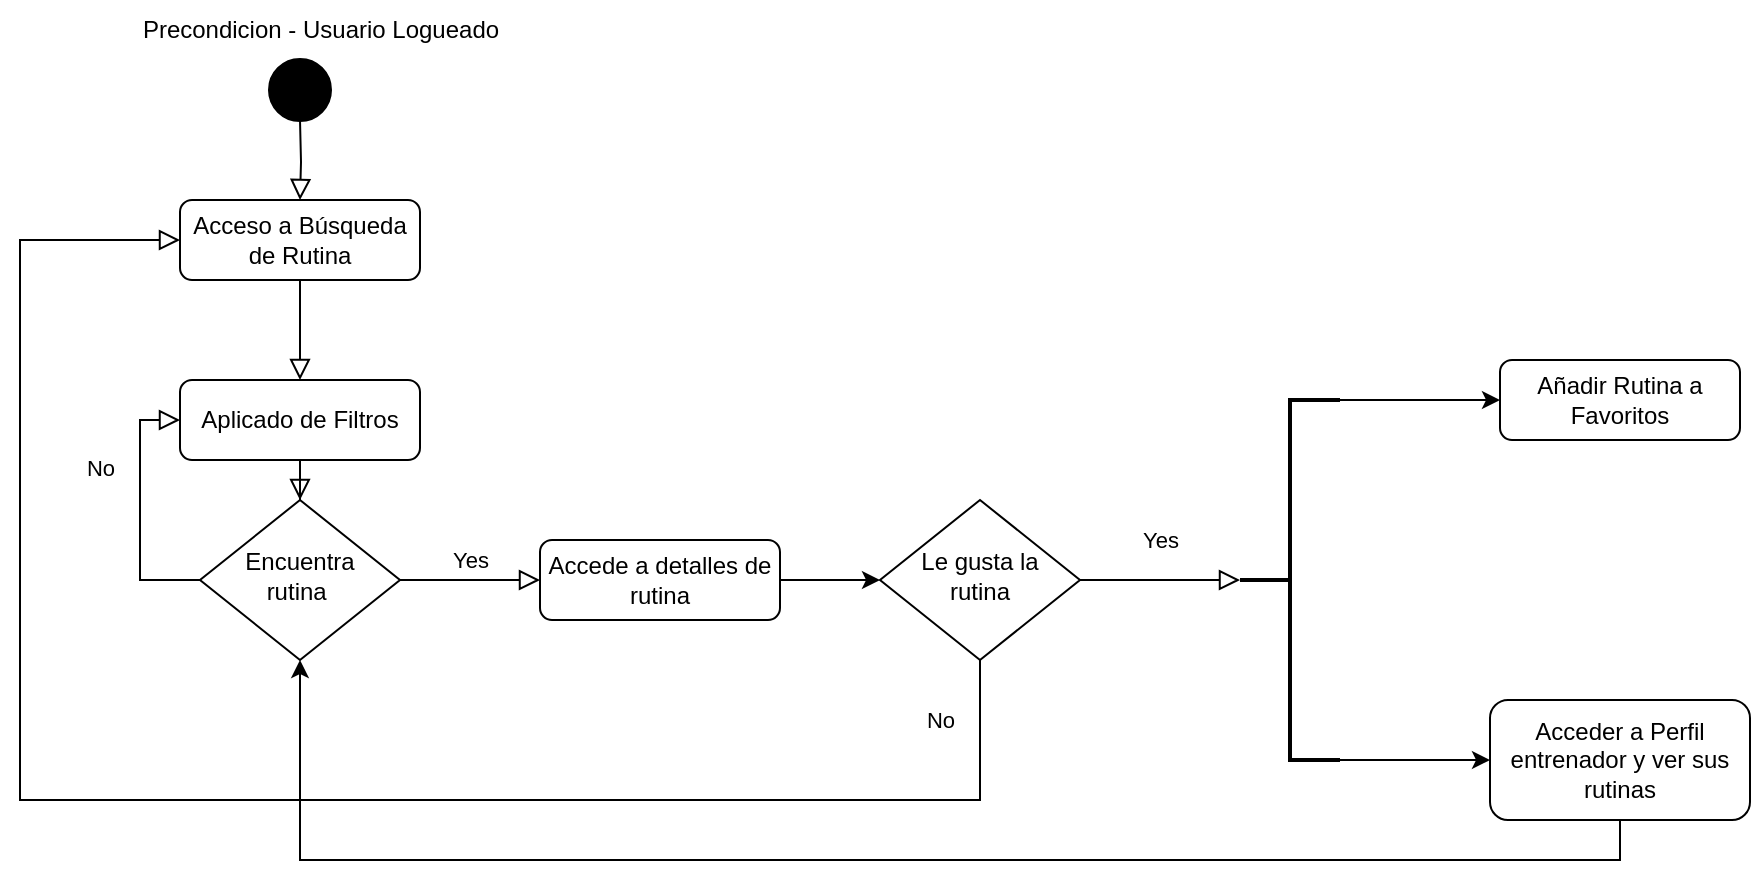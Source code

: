 <mxfile version="21.3.2" type="device">
  <diagram id="C5RBs43oDa-KdzZeNtuy" name="Page-1">
    <mxGraphModel dx="1050" dy="483" grid="1" gridSize="10" guides="1" tooltips="1" connect="1" arrows="1" fold="1" page="1" pageScale="1" pageWidth="827" pageHeight="1169" math="0" shadow="0">
      <root>
        <mxCell id="WIyWlLk6GJQsqaUBKTNV-0" />
        <mxCell id="WIyWlLk6GJQsqaUBKTNV-1" parent="WIyWlLk6GJQsqaUBKTNV-0" />
        <mxCell id="X9kCkBzbnUilG4fOqknC-0" value="" style="rounded=0;html=1;jettySize=auto;orthogonalLoop=1;fontSize=11;endArrow=block;endFill=0;endSize=8;strokeWidth=1;shadow=0;labelBackgroundColor=none;edgeStyle=orthogonalEdgeStyle;entryX=0.5;entryY=0;entryDx=0;entryDy=0;" edge="1" parent="WIyWlLk6GJQsqaUBKTNV-1" target="X9kCkBzbnUilG4fOqknC-1">
          <mxGeometry relative="1" as="geometry">
            <mxPoint x="170" y="100" as="sourcePoint" />
            <mxPoint x="170" y="160" as="targetPoint" />
          </mxGeometry>
        </mxCell>
        <mxCell id="X9kCkBzbnUilG4fOqknC-1" value="Acceso a Búsqueda de Rutina" style="rounded=1;whiteSpace=wrap;html=1;fontSize=12;glass=0;strokeWidth=1;shadow=0;" vertex="1" parent="WIyWlLk6GJQsqaUBKTNV-1">
          <mxGeometry x="110" y="140" width="120" height="40" as="geometry" />
        </mxCell>
        <mxCell id="X9kCkBzbnUilG4fOqknC-2" value="No" style="rounded=0;html=1;jettySize=auto;orthogonalLoop=1;fontSize=11;endArrow=block;endFill=0;endSize=8;strokeWidth=1;shadow=0;labelBackgroundColor=none;edgeStyle=orthogonalEdgeStyle;entryX=0;entryY=0.5;entryDx=0;entryDy=0;" edge="1" parent="WIyWlLk6GJQsqaUBKTNV-1" source="X9kCkBzbnUilG4fOqknC-10" target="X9kCkBzbnUilG4fOqknC-13">
          <mxGeometry x="0.333" y="20" relative="1" as="geometry">
            <mxPoint as="offset" />
            <Array as="points">
              <mxPoint x="90" y="330" />
              <mxPoint x="90" y="250" />
            </Array>
          </mxGeometry>
        </mxCell>
        <mxCell id="X9kCkBzbnUilG4fOqknC-3" value="Yes" style="edgeStyle=orthogonalEdgeStyle;rounded=0;html=1;jettySize=auto;orthogonalLoop=1;fontSize=11;endArrow=block;endFill=0;endSize=8;strokeWidth=1;shadow=0;labelBackgroundColor=none;" edge="1" parent="WIyWlLk6GJQsqaUBKTNV-1" source="X9kCkBzbnUilG4fOqknC-10" target="X9kCkBzbnUilG4fOqknC-6">
          <mxGeometry y="10" relative="1" as="geometry">
            <mxPoint as="offset" />
          </mxGeometry>
        </mxCell>
        <mxCell id="X9kCkBzbnUilG4fOqknC-4" value="Añadir Rutina a Favoritos" style="rounded=1;whiteSpace=wrap;html=1;fontSize=12;glass=0;strokeWidth=1;shadow=0;" vertex="1" parent="WIyWlLk6GJQsqaUBKTNV-1">
          <mxGeometry x="770" y="220" width="120" height="40" as="geometry" />
        </mxCell>
        <mxCell id="X9kCkBzbnUilG4fOqknC-5" value="" style="edgeStyle=orthogonalEdgeStyle;rounded=0;orthogonalLoop=1;jettySize=auto;html=1;" edge="1" parent="WIyWlLk6GJQsqaUBKTNV-1" source="X9kCkBzbnUilG4fOqknC-6" target="X9kCkBzbnUilG4fOqknC-14">
          <mxGeometry relative="1" as="geometry" />
        </mxCell>
        <mxCell id="X9kCkBzbnUilG4fOqknC-6" value="Accede a detalles de rutina" style="rounded=1;whiteSpace=wrap;html=1;fontSize=12;glass=0;strokeWidth=1;shadow=0;" vertex="1" parent="WIyWlLk6GJQsqaUBKTNV-1">
          <mxGeometry x="290" y="310" width="120" height="40" as="geometry" />
        </mxCell>
        <mxCell id="X9kCkBzbnUilG4fOqknC-7" value="" style="strokeWidth=2;html=1;shape=mxgraph.flowchart.start_2;whiteSpace=wrap;fillColor=#000000;" vertex="1" parent="WIyWlLk6GJQsqaUBKTNV-1">
          <mxGeometry x="155" y="70" width="30" height="30" as="geometry" />
        </mxCell>
        <mxCell id="X9kCkBzbnUilG4fOqknC-8" value="Precondicion - Usuario Logueado" style="text;html=1;align=center;verticalAlign=middle;resizable=0;points=[];autosize=1;strokeColor=none;fillColor=none;" vertex="1" parent="WIyWlLk6GJQsqaUBKTNV-1">
          <mxGeometry x="80" y="40" width="200" height="30" as="geometry" />
        </mxCell>
        <mxCell id="X9kCkBzbnUilG4fOqknC-9" value="" style="rounded=0;html=1;jettySize=auto;orthogonalLoop=1;fontSize=11;endArrow=block;endFill=0;endSize=8;strokeWidth=1;shadow=0;labelBackgroundColor=none;edgeStyle=orthogonalEdgeStyle;exitX=0.5;exitY=1;exitDx=0;exitDy=0;" edge="1" parent="WIyWlLk6GJQsqaUBKTNV-1" source="X9kCkBzbnUilG4fOqknC-13">
          <mxGeometry relative="1" as="geometry">
            <mxPoint x="170" y="180" as="sourcePoint" />
            <mxPoint x="170" y="250" as="targetPoint" />
          </mxGeometry>
        </mxCell>
        <mxCell id="X9kCkBzbnUilG4fOqknC-10" value="Encuentra rutina&amp;nbsp;" style="rhombus;whiteSpace=wrap;html=1;shadow=0;fontFamily=Helvetica;fontSize=12;align=center;strokeWidth=1;spacing=6;spacingTop=-4;" vertex="1" parent="WIyWlLk6GJQsqaUBKTNV-1">
          <mxGeometry x="120" y="290" width="100" height="80" as="geometry" />
        </mxCell>
        <mxCell id="X9kCkBzbnUilG4fOqknC-11" value="" style="rounded=0;html=1;jettySize=auto;orthogonalLoop=1;fontSize=11;endArrow=block;endFill=0;endSize=8;strokeWidth=1;shadow=0;labelBackgroundColor=none;edgeStyle=orthogonalEdgeStyle;exitX=0.5;exitY=1;exitDx=0;exitDy=0;" edge="1" parent="WIyWlLk6GJQsqaUBKTNV-1" source="X9kCkBzbnUilG4fOqknC-13" target="X9kCkBzbnUilG4fOqknC-10">
          <mxGeometry relative="1" as="geometry">
            <mxPoint x="180" y="190" as="sourcePoint" />
            <mxPoint x="180" y="300" as="targetPoint" />
          </mxGeometry>
        </mxCell>
        <mxCell id="X9kCkBzbnUilG4fOqknC-12" value="" style="rounded=0;html=1;jettySize=auto;orthogonalLoop=1;fontSize=11;endArrow=block;endFill=0;endSize=8;strokeWidth=1;shadow=0;labelBackgroundColor=none;edgeStyle=orthogonalEdgeStyle;exitX=0.5;exitY=1;exitDx=0;exitDy=0;" edge="1" parent="WIyWlLk6GJQsqaUBKTNV-1" source="X9kCkBzbnUilG4fOqknC-1" target="X9kCkBzbnUilG4fOqknC-13">
          <mxGeometry relative="1" as="geometry">
            <mxPoint x="170" y="180" as="sourcePoint" />
            <mxPoint x="170" y="250" as="targetPoint" />
          </mxGeometry>
        </mxCell>
        <mxCell id="X9kCkBzbnUilG4fOqknC-13" value="Aplicado de Filtros" style="rounded=1;whiteSpace=wrap;html=1;fontSize=12;glass=0;strokeWidth=1;shadow=0;" vertex="1" parent="WIyWlLk6GJQsqaUBKTNV-1">
          <mxGeometry x="110" y="230" width="120" height="40" as="geometry" />
        </mxCell>
        <mxCell id="X9kCkBzbnUilG4fOqknC-14" value="Le gusta la rutina" style="rhombus;whiteSpace=wrap;html=1;shadow=0;fontFamily=Helvetica;fontSize=12;align=center;strokeWidth=1;spacing=6;spacingTop=-4;" vertex="1" parent="WIyWlLk6GJQsqaUBKTNV-1">
          <mxGeometry x="460" y="290" width="100" height="80" as="geometry" />
        </mxCell>
        <mxCell id="X9kCkBzbnUilG4fOqknC-15" value="No" style="rounded=0;html=1;jettySize=auto;orthogonalLoop=1;fontSize=11;endArrow=block;endFill=0;endSize=8;strokeWidth=1;shadow=0;labelBackgroundColor=none;edgeStyle=orthogonalEdgeStyle;entryX=0;entryY=0.5;entryDx=0;entryDy=0;" edge="1" parent="WIyWlLk6GJQsqaUBKTNV-1" target="X9kCkBzbnUilG4fOqknC-1">
          <mxGeometry x="-0.934" y="-20" relative="1" as="geometry">
            <mxPoint as="offset" />
            <mxPoint x="100" y="240" as="targetPoint" />
            <Array as="points">
              <mxPoint x="510" y="440" />
              <mxPoint x="30" y="440" />
              <mxPoint x="30" y="160" />
            </Array>
            <mxPoint x="510" y="370" as="sourcePoint" />
          </mxGeometry>
        </mxCell>
        <mxCell id="X9kCkBzbnUilG4fOqknC-16" value="Yes" style="edgeStyle=orthogonalEdgeStyle;rounded=0;html=1;jettySize=auto;orthogonalLoop=1;fontSize=11;endArrow=block;endFill=0;endSize=8;strokeWidth=1;shadow=0;labelBackgroundColor=none;" edge="1" parent="WIyWlLk6GJQsqaUBKTNV-1">
          <mxGeometry y="20" relative="1" as="geometry">
            <mxPoint as="offset" />
            <mxPoint x="560" y="330" as="sourcePoint" />
            <mxPoint x="640" y="330" as="targetPoint" />
            <Array as="points">
              <mxPoint x="640" y="330" />
            </Array>
          </mxGeometry>
        </mxCell>
        <mxCell id="X9kCkBzbnUilG4fOqknC-17" style="edgeStyle=orthogonalEdgeStyle;rounded=0;orthogonalLoop=1;jettySize=auto;html=1;exitX=1;exitY=0;exitDx=0;exitDy=0;exitPerimeter=0;entryX=0;entryY=0.5;entryDx=0;entryDy=0;" edge="1" parent="WIyWlLk6GJQsqaUBKTNV-1" source="X9kCkBzbnUilG4fOqknC-19" target="X9kCkBzbnUilG4fOqknC-4">
          <mxGeometry relative="1" as="geometry">
            <Array as="points">
              <mxPoint x="710" y="240" />
              <mxPoint x="710" y="240" />
            </Array>
          </mxGeometry>
        </mxCell>
        <mxCell id="X9kCkBzbnUilG4fOqknC-18" style="edgeStyle=orthogonalEdgeStyle;rounded=0;orthogonalLoop=1;jettySize=auto;html=1;exitX=1;exitY=1;exitDx=0;exitDy=0;exitPerimeter=0;" edge="1" parent="WIyWlLk6GJQsqaUBKTNV-1" source="X9kCkBzbnUilG4fOqknC-19" target="X9kCkBzbnUilG4fOqknC-21">
          <mxGeometry relative="1" as="geometry">
            <Array as="points">
              <mxPoint x="770" y="420" />
              <mxPoint x="770" y="420" />
            </Array>
          </mxGeometry>
        </mxCell>
        <mxCell id="X9kCkBzbnUilG4fOqknC-19" value="" style="strokeWidth=2;html=1;shape=mxgraph.flowchart.annotation_2;align=left;labelPosition=right;pointerEvents=1;" vertex="1" parent="WIyWlLk6GJQsqaUBKTNV-1">
          <mxGeometry x="640" y="240" width="50" height="180" as="geometry" />
        </mxCell>
        <mxCell id="X9kCkBzbnUilG4fOqknC-20" style="edgeStyle=orthogonalEdgeStyle;rounded=0;orthogonalLoop=1;jettySize=auto;html=1;exitX=0.5;exitY=1;exitDx=0;exitDy=0;entryX=0.5;entryY=1;entryDx=0;entryDy=0;" edge="1" parent="WIyWlLk6GJQsqaUBKTNV-1" source="X9kCkBzbnUilG4fOqknC-21" target="X9kCkBzbnUilG4fOqknC-10">
          <mxGeometry relative="1" as="geometry" />
        </mxCell>
        <mxCell id="X9kCkBzbnUilG4fOqknC-21" value="Acceder a Perfil entrenador y ver sus rutinas" style="rounded=1;whiteSpace=wrap;html=1;fontSize=12;glass=0;strokeWidth=1;shadow=0;" vertex="1" parent="WIyWlLk6GJQsqaUBKTNV-1">
          <mxGeometry x="765" y="390" width="130" height="60" as="geometry" />
        </mxCell>
      </root>
    </mxGraphModel>
  </diagram>
</mxfile>
